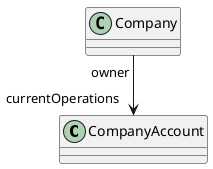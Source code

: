 @startuml

class CompanyAccount {}

class Company {}

Company "owner" --> "currentOperations" CompanyAccount

@enduml

